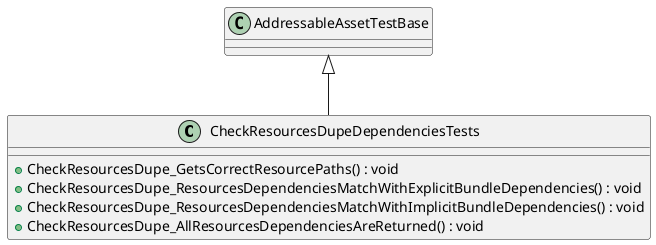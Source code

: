 @startuml
class CheckResourcesDupeDependenciesTests {
    + CheckResourcesDupe_GetsCorrectResourcePaths() : void
    + CheckResourcesDupe_ResourcesDependenciesMatchWithExplicitBundleDependencies() : void
    + CheckResourcesDupe_ResourcesDependenciesMatchWithImplicitBundleDependencies() : void
    + CheckResourcesDupe_AllResourcesDependenciesAreReturned() : void
}
AddressableAssetTestBase <|-- CheckResourcesDupeDependenciesTests
@enduml

